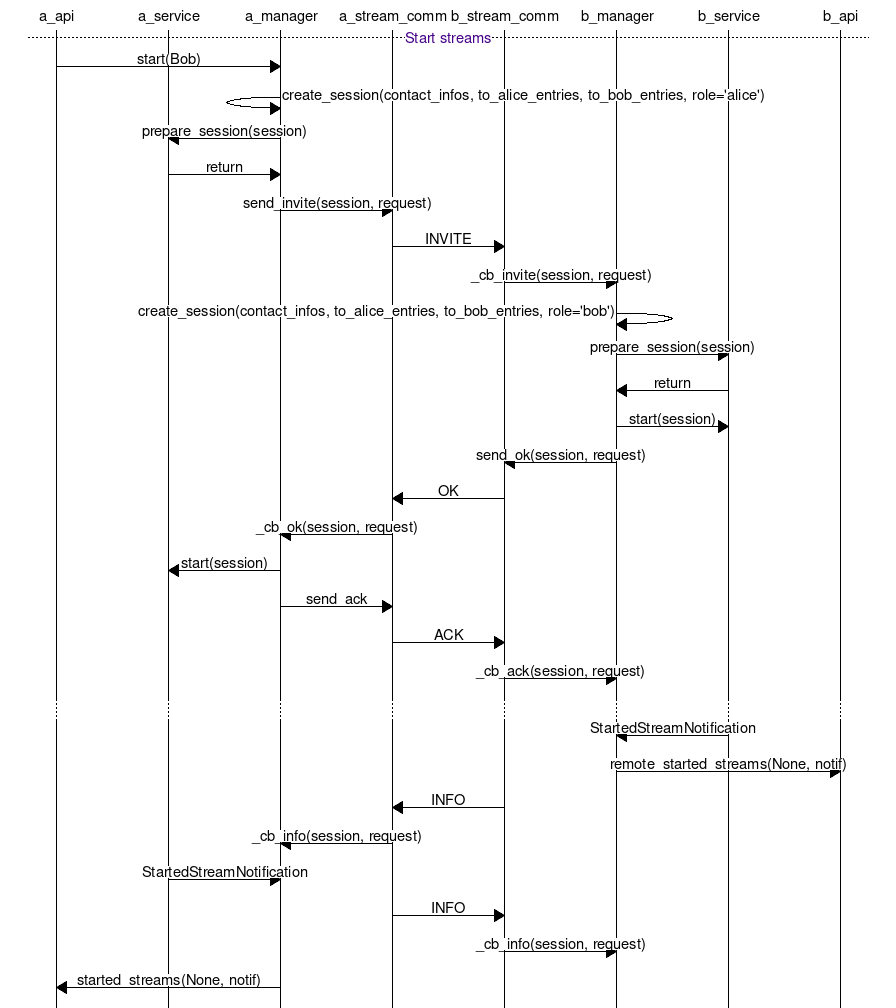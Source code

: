 # Sequence diagram for streams in miville 0.3
#  mscgen -T png -i streams_services.msc -o streams_services.png
#  display streams_services.png
msc 
{
#width = "1200";
    hscale = "1.5";
    a_api, a_service, a_manager, a_stream_comm, b_stream_comm, b_manager, b_service, b_api;


# Start streams
    --- [label = "Start streams", textcolor = "#440088"];
    a_api => a_manager [label = "start(Bob)"];
    a_manager => a_manager [label = "create_session(contact_infos, to_alice_entries, to_bob_entries, role='alice')"];
    # Prepare config... 
    a_manager => a_service [label = "prepare_session(session)"];
    a_service => a_manager [label = "return"]; 
    # config negociation    
    a_manager => a_stream_comm [label = "send_invite(session, request)"];
    a_stream_comm => b_stream_comm [label = "INVITE"];
    b_stream_comm => b_manager [label = "_cb_invite(session, request)"];
    b_manager  => b_manager [label = "create_session(contact_infos, to_alice_entries, to_bob_entries, role='bob')"];
    b_manager => b_service [label = "prepare_session(session)"];
    b_service => b_manager [label = "return"];
    b_manager => b_service [label = "start(session)"];
    b_manager => b_stream_comm [label = "send_ok(session, request)"];
    b_stream_comm => a_stream_comm [label = "OK"];
    a_stream_comm => a_manager [label = "_cb_ok(session, request)"];
    # starting B then A streamers
    a_manager => a_service [label = "start(session)"];
    a_manager => a_stream_comm [label = "send_ack"];
    a_stream_comm => b_stream_comm [label = "ACK"];
    b_stream_comm => b_manager [label = "_cb_ack(session, request)"];
    ...;
    b_service => b_manager [label = "StartedStreamNotification"];
    b_manager => b_api [label = "remote_started_streams(None, notif)"];
    b_stream_comm => a_stream_comm [label = "INFO"];
    a_stream_comm => a_manager [label = "_cb_info(session, request)"];
    a_service => a_manager [label = "StartedStreamNotification"];
    a_stream_comm => b_stream_comm [label = "INFO"];
    b_stream_comm => b_manager [label = "_cb_info(session, request)"];
    a_manager => a_api [label = "started_streams(None, notif)"];
}

